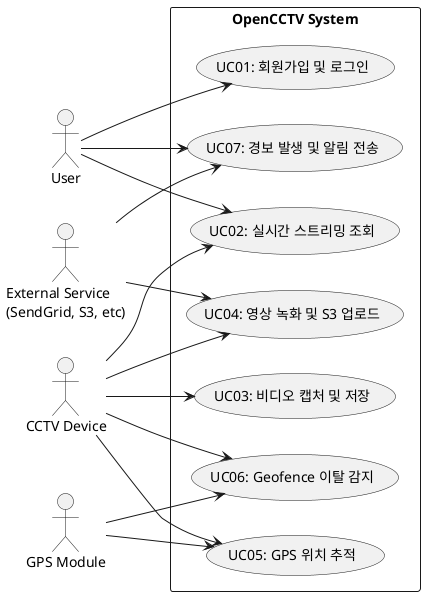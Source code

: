 @startuml
left to right direction

actor "User" as user
actor "CCTV Device" as cctv
actor "GPS Module" as gps
actor "External Service\n(SendGrid, S3, etc)" as ext

rectangle "OpenCCTV System" {

  usecase "UC01: 회원가입 및 로그인" as UC01
  usecase "UC02: 실시간 스트리밍 조회" as UC02
  usecase "UC03: 비디오 캡처 및 저장" as UC03
  usecase "UC04: 영상 녹화 및 S3 업로드" as UC04
  usecase "UC05: GPS 위치 추적" as UC05
  usecase "UC06: Geofence 이탈 감지" as UC06
  usecase "UC07: 경보 발생 및 알림 전송" as UC07
}

' 액터 - 유스케이스 관계 정의
user --> UC01
user --> UC02
user --> UC07

cctv --> UC02
cctv --> UC03
cctv --> UC04
cctv --> UC05
cctv --> UC06

gps --> UC05
gps --> UC06

ext --> UC04
ext --> UC07
@enduml
